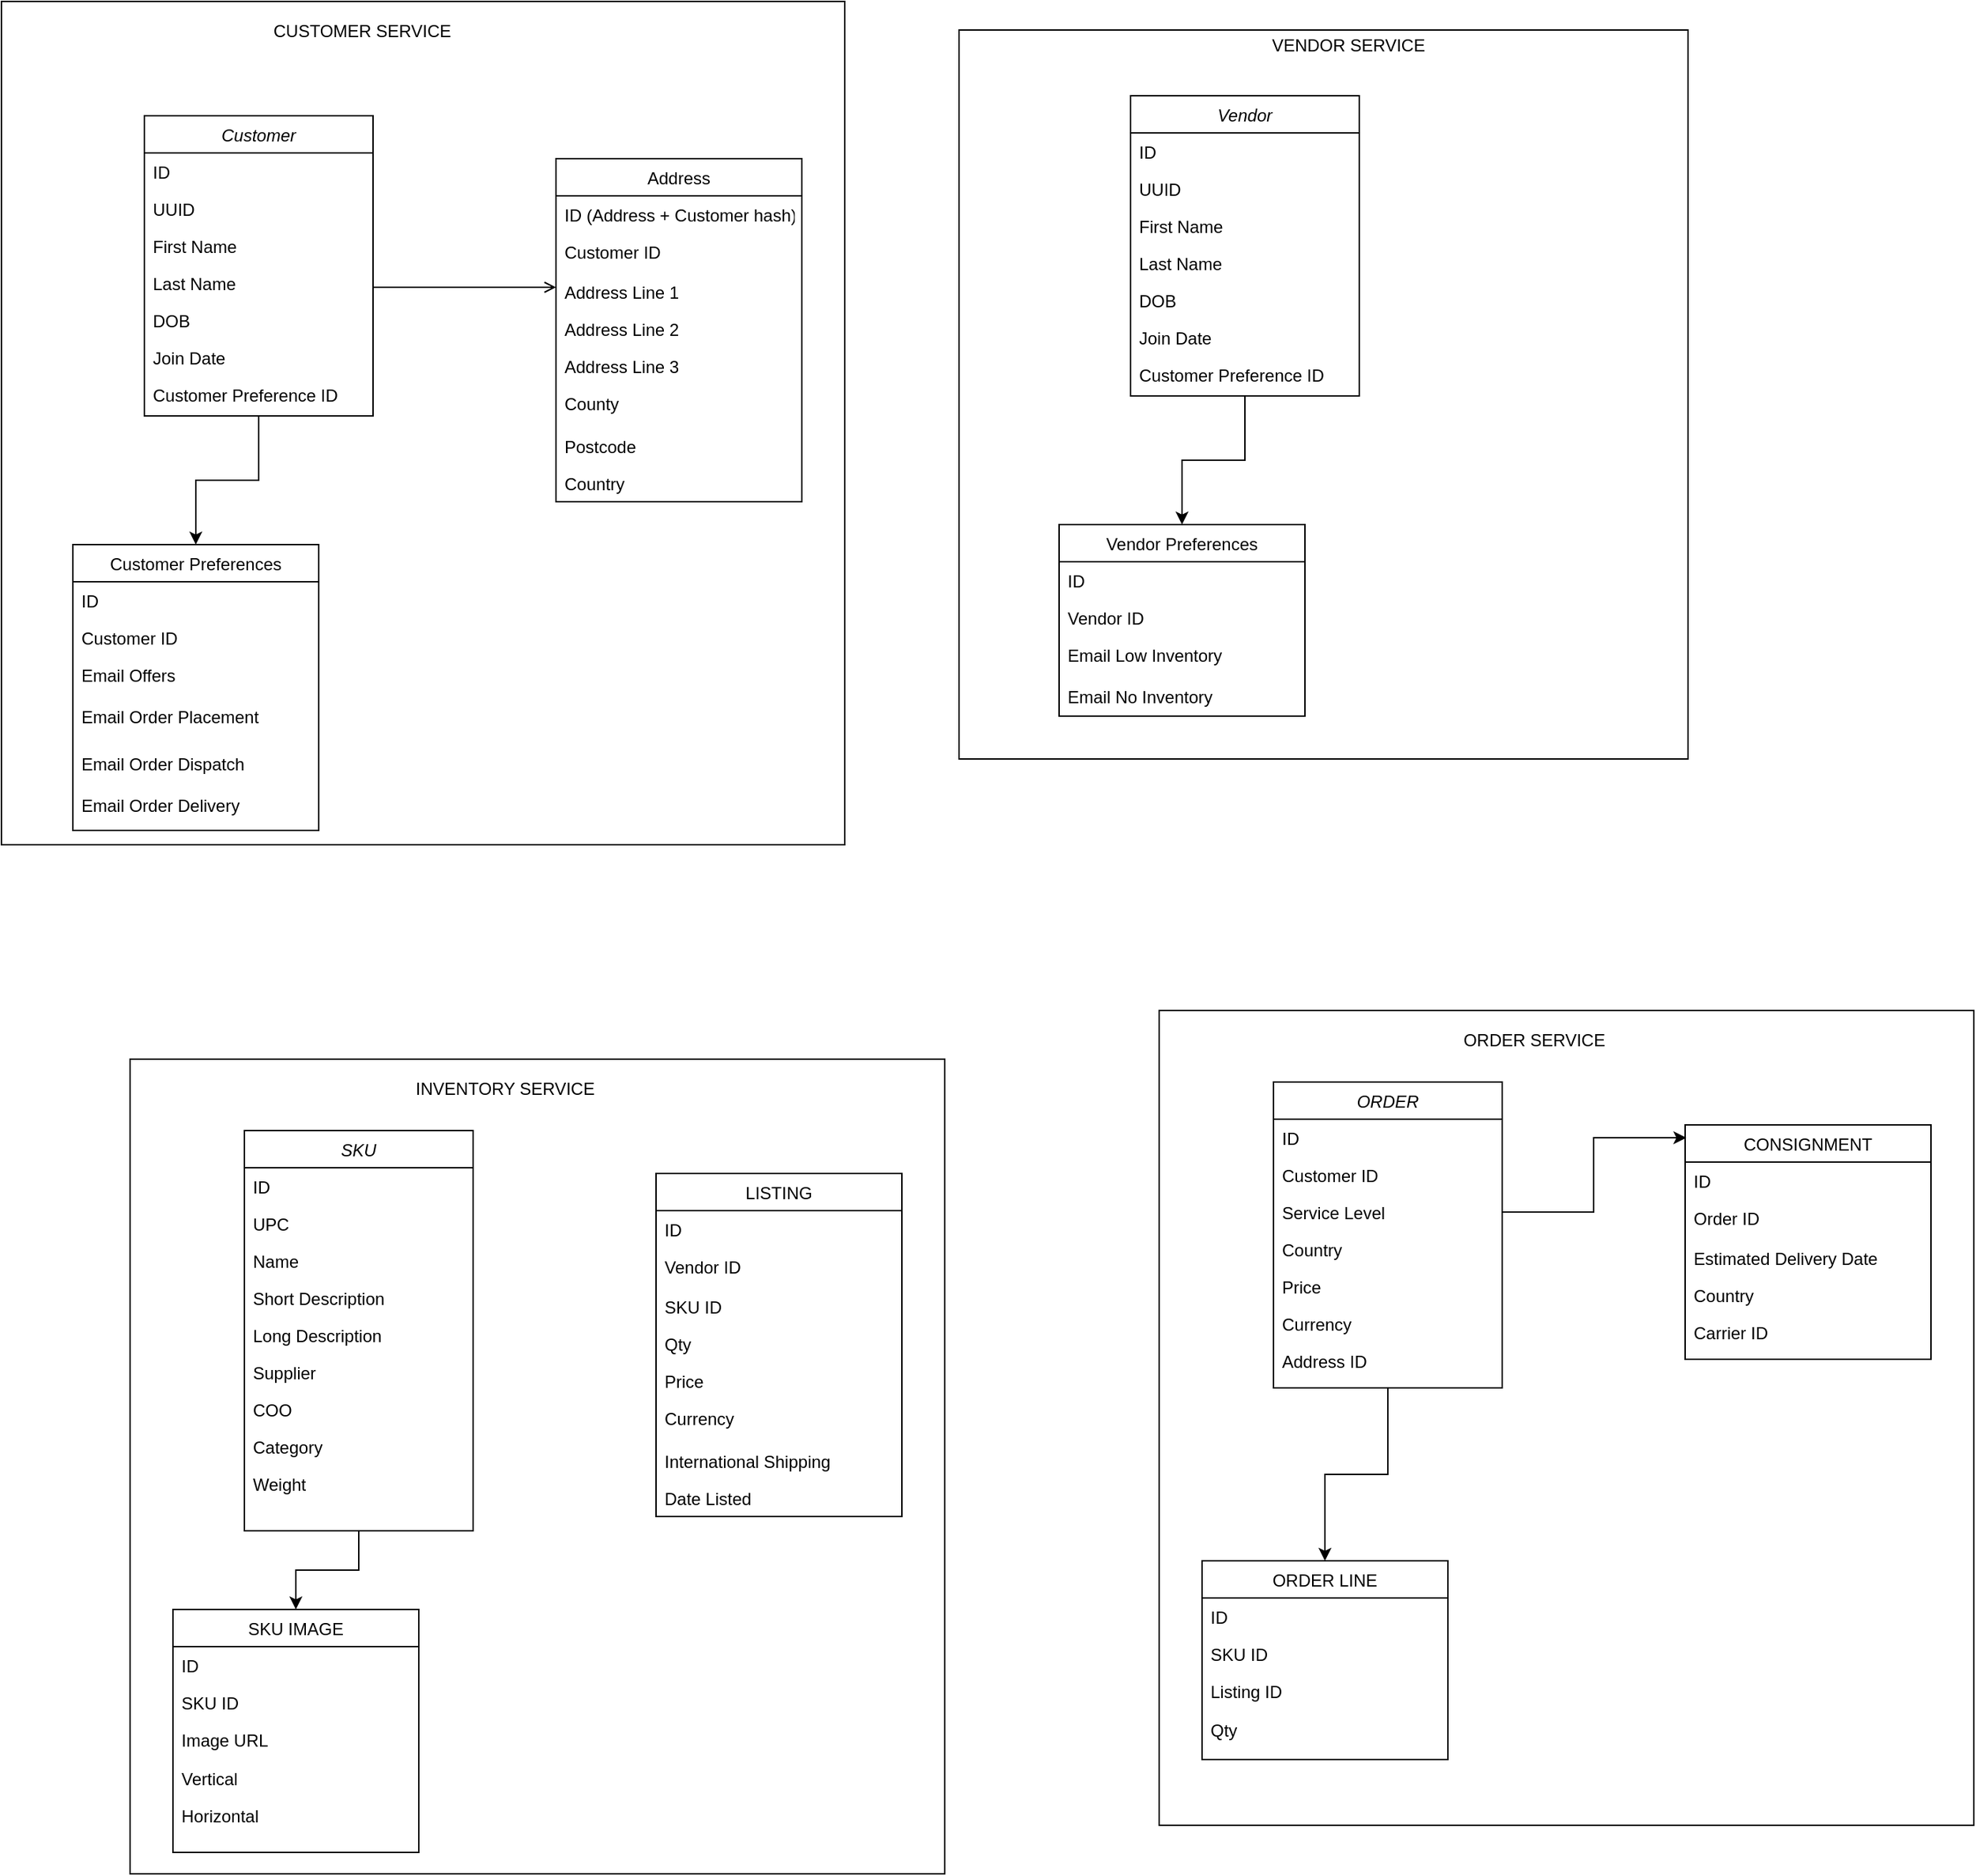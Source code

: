 <mxfile version="24.7.5">
  <diagram id="C5RBs43oDa-KdzZeNtuy" name="Page-1">
    <mxGraphModel dx="3560" dy="1845" grid="1" gridSize="10" guides="1" tooltips="1" connect="1" arrows="1" fold="1" page="1" pageScale="1" pageWidth="827" pageHeight="1169" math="0" shadow="0">
      <root>
        <mxCell id="WIyWlLk6GJQsqaUBKTNV-0" />
        <mxCell id="WIyWlLk6GJQsqaUBKTNV-1" parent="WIyWlLk6GJQsqaUBKTNV-0" />
        <mxCell id="t_oX8DEtnqY2OdEzHulY-7" value="" style="whiteSpace=wrap;html=1;aspect=fixed;" vertex="1" parent="WIyWlLk6GJQsqaUBKTNV-1">
          <mxGeometry x="120" y="10" width="590" height="590" as="geometry" />
        </mxCell>
        <mxCell id="t_oX8DEtnqY2OdEzHulY-40" style="edgeStyle=orthogonalEdgeStyle;rounded=0;orthogonalLoop=1;jettySize=auto;html=1;entryX=0.5;entryY=0;entryDx=0;entryDy=0;" edge="1" parent="WIyWlLk6GJQsqaUBKTNV-1" source="zkfFHV4jXpPFQw0GAbJ--0" target="t_oX8DEtnqY2OdEzHulY-37">
          <mxGeometry relative="1" as="geometry" />
        </mxCell>
        <mxCell id="zkfFHV4jXpPFQw0GAbJ--0" value="Customer" style="swimlane;fontStyle=2;align=center;verticalAlign=top;childLayout=stackLayout;horizontal=1;startSize=26;horizontalStack=0;resizeParent=1;resizeLast=0;collapsible=1;marginBottom=0;rounded=0;shadow=0;strokeWidth=1;" parent="WIyWlLk6GJQsqaUBKTNV-1" vertex="1">
          <mxGeometry x="220" y="90" width="160" height="210" as="geometry">
            <mxRectangle x="230" y="140" width="160" height="26" as="alternateBounds" />
          </mxGeometry>
        </mxCell>
        <mxCell id="zkfFHV4jXpPFQw0GAbJ--1" value="ID" style="text;align=left;verticalAlign=top;spacingLeft=4;spacingRight=4;overflow=hidden;rotatable=0;points=[[0,0.5],[1,0.5]];portConstraint=eastwest;" parent="zkfFHV4jXpPFQw0GAbJ--0" vertex="1">
          <mxGeometry y="26" width="160" height="26" as="geometry" />
        </mxCell>
        <mxCell id="zkfFHV4jXpPFQw0GAbJ--3" value="UUID" style="text;align=left;verticalAlign=top;spacingLeft=4;spacingRight=4;overflow=hidden;rotatable=0;points=[[0,0.5],[1,0.5]];portConstraint=eastwest;rounded=0;shadow=0;html=0;" parent="zkfFHV4jXpPFQw0GAbJ--0" vertex="1">
          <mxGeometry y="52" width="160" height="26" as="geometry" />
        </mxCell>
        <mxCell id="t_oX8DEtnqY2OdEzHulY-12" value="First Name" style="text;align=left;verticalAlign=top;spacingLeft=4;spacingRight=4;overflow=hidden;rotatable=0;points=[[0,0.5],[1,0.5]];portConstraint=eastwest;" vertex="1" parent="zkfFHV4jXpPFQw0GAbJ--0">
          <mxGeometry y="78" width="160" height="26" as="geometry" />
        </mxCell>
        <mxCell id="zkfFHV4jXpPFQw0GAbJ--5" value="Last Name" style="text;align=left;verticalAlign=top;spacingLeft=4;spacingRight=4;overflow=hidden;rotatable=0;points=[[0,0.5],[1,0.5]];portConstraint=eastwest;" parent="zkfFHV4jXpPFQw0GAbJ--0" vertex="1">
          <mxGeometry y="104" width="160" height="20" as="geometry" />
        </mxCell>
        <mxCell id="zkfFHV4jXpPFQw0GAbJ--17" value="Address" style="swimlane;fontStyle=0;align=center;verticalAlign=top;childLayout=stackLayout;horizontal=1;startSize=26;horizontalStack=0;resizeParent=1;resizeLast=0;collapsible=1;marginBottom=0;rounded=0;shadow=0;strokeWidth=1;" parent="WIyWlLk6GJQsqaUBKTNV-1" vertex="1">
          <mxGeometry x="508" y="120" width="172" height="240" as="geometry">
            <mxRectangle x="550" y="140" width="160" height="26" as="alternateBounds" />
          </mxGeometry>
        </mxCell>
        <mxCell id="t_oX8DEtnqY2OdEzHulY-8" value="ID (Address + Customer hash)" style="text;align=left;verticalAlign=top;spacingLeft=4;spacingRight=4;overflow=hidden;rotatable=0;points=[[0,0.5],[1,0.5]];portConstraint=eastwest;" vertex="1" parent="zkfFHV4jXpPFQw0GAbJ--17">
          <mxGeometry y="26" width="172" height="26" as="geometry" />
        </mxCell>
        <mxCell id="t_oX8DEtnqY2OdEzHulY-17" value="Customer ID" style="text;align=left;verticalAlign=top;spacingLeft=4;spacingRight=4;overflow=hidden;rotatable=0;points=[[0,0.5],[1,0.5]];portConstraint=eastwest;" vertex="1" parent="zkfFHV4jXpPFQw0GAbJ--17">
          <mxGeometry y="52" width="172" height="26" as="geometry" />
        </mxCell>
        <mxCell id="zkfFHV4jXpPFQw0GAbJ--26" value="" style="endArrow=open;shadow=0;strokeWidth=1;rounded=0;curved=0;endFill=1;edgeStyle=elbowEdgeStyle;elbow=vertical;" parent="WIyWlLk6GJQsqaUBKTNV-1" source="zkfFHV4jXpPFQw0GAbJ--0" target="zkfFHV4jXpPFQw0GAbJ--17" edge="1">
          <mxGeometry x="0.5" y="41" relative="1" as="geometry">
            <mxPoint x="380" y="192" as="sourcePoint" />
            <mxPoint x="540" y="192" as="targetPoint" />
            <mxPoint x="-40" y="32" as="offset" />
          </mxGeometry>
        </mxCell>
        <mxCell id="t_oX8DEtnqY2OdEzHulY-1" value="CUSTOMER SERVICE" style="text;html=1;resizable=0;points=[];;align=center;verticalAlign=middle;labelBackgroundColor=none;rounded=0;shadow=0;strokeWidth=1;fontSize=12;" vertex="1" connectable="0" parent="WIyWlLk6GJQsqaUBKTNV-1">
          <mxGeometry x="430" y="160" as="geometry">
            <mxPoint x="-58" y="-129" as="offset" />
          </mxGeometry>
        </mxCell>
        <mxCell id="t_oX8DEtnqY2OdEzHulY-10" value="Customer Preference ID" style="text;align=left;verticalAlign=top;spacingLeft=4;spacingRight=4;overflow=hidden;rotatable=0;points=[[0,0.5],[1,0.5]];portConstraint=eastwest;" vertex="1" parent="WIyWlLk6GJQsqaUBKTNV-1">
          <mxGeometry x="220" y="272" width="160" height="26" as="geometry" />
        </mxCell>
        <mxCell id="zkfFHV4jXpPFQw0GAbJ--2" value="DOB" style="text;align=left;verticalAlign=top;spacingLeft=4;spacingRight=4;overflow=hidden;rotatable=0;points=[[0,0.5],[1,0.5]];portConstraint=eastwest;rounded=0;shadow=0;html=0;" parent="WIyWlLk6GJQsqaUBKTNV-1" vertex="1">
          <mxGeometry x="220" y="220" width="160" height="26" as="geometry" />
        </mxCell>
        <mxCell id="t_oX8DEtnqY2OdEzHulY-14" value="Join Date" style="text;align=left;verticalAlign=top;spacingLeft=4;spacingRight=4;overflow=hidden;rotatable=0;points=[[0,0.5],[1,0.5]];portConstraint=eastwest;rounded=0;shadow=0;html=0;" vertex="1" parent="WIyWlLk6GJQsqaUBKTNV-1">
          <mxGeometry x="220" y="246" width="160" height="26" as="geometry" />
        </mxCell>
        <mxCell id="t_oX8DEtnqY2OdEzHulY-16" value="Address Line 1" style="text;align=left;verticalAlign=top;spacingLeft=4;spacingRight=4;overflow=hidden;rotatable=0;points=[[0,0.5],[1,0.5]];portConstraint=eastwest;" vertex="1" parent="WIyWlLk6GJQsqaUBKTNV-1">
          <mxGeometry x="508" y="200" width="172" height="26" as="geometry" />
        </mxCell>
        <mxCell id="t_oX8DEtnqY2OdEzHulY-18" value="Address Line 2" style="text;align=left;verticalAlign=top;spacingLeft=4;spacingRight=4;overflow=hidden;rotatable=0;points=[[0,0.5],[1,0.5]];portConstraint=eastwest;" vertex="1" parent="WIyWlLk6GJQsqaUBKTNV-1">
          <mxGeometry x="508" y="226" width="172" height="26" as="geometry" />
        </mxCell>
        <mxCell id="t_oX8DEtnqY2OdEzHulY-19" value="Address Line 3" style="text;align=left;verticalAlign=top;spacingLeft=4;spacingRight=4;overflow=hidden;rotatable=0;points=[[0,0.5],[1,0.5]];portConstraint=eastwest;" vertex="1" parent="WIyWlLk6GJQsqaUBKTNV-1">
          <mxGeometry x="508" y="252" width="172" height="26" as="geometry" />
        </mxCell>
        <mxCell id="t_oX8DEtnqY2OdEzHulY-20" value="County" style="text;align=left;verticalAlign=top;spacingLeft=4;spacingRight=4;overflow=hidden;rotatable=0;points=[[0,0.5],[1,0.5]];portConstraint=eastwest;" vertex="1" parent="WIyWlLk6GJQsqaUBKTNV-1">
          <mxGeometry x="508" y="278" width="172" height="26" as="geometry" />
        </mxCell>
        <mxCell id="t_oX8DEtnqY2OdEzHulY-21" value="Country" style="text;align=left;verticalAlign=top;spacingLeft=4;spacingRight=4;overflow=hidden;rotatable=0;points=[[0,0.5],[1,0.5]];portConstraint=eastwest;" vertex="1" parent="WIyWlLk6GJQsqaUBKTNV-1">
          <mxGeometry x="508" y="334" width="172" height="26" as="geometry" />
        </mxCell>
        <mxCell id="t_oX8DEtnqY2OdEzHulY-22" value="Postcode" style="text;align=left;verticalAlign=top;spacingLeft=4;spacingRight=4;overflow=hidden;rotatable=0;points=[[0,0.5],[1,0.5]];portConstraint=eastwest;" vertex="1" parent="WIyWlLk6GJQsqaUBKTNV-1">
          <mxGeometry x="508" y="308" width="172" height="26" as="geometry" />
        </mxCell>
        <mxCell id="t_oX8DEtnqY2OdEzHulY-37" value="Customer Preferences" style="swimlane;fontStyle=0;align=center;verticalAlign=top;childLayout=stackLayout;horizontal=1;startSize=26;horizontalStack=0;resizeParent=1;resizeLast=0;collapsible=1;marginBottom=0;rounded=0;shadow=0;strokeWidth=1;" vertex="1" parent="WIyWlLk6GJQsqaUBKTNV-1">
          <mxGeometry x="170" y="390" width="172" height="200" as="geometry">
            <mxRectangle x="550" y="140" width="160" height="26" as="alternateBounds" />
          </mxGeometry>
        </mxCell>
        <mxCell id="t_oX8DEtnqY2OdEzHulY-38" value="ID" style="text;align=left;verticalAlign=top;spacingLeft=4;spacingRight=4;overflow=hidden;rotatable=0;points=[[0,0.5],[1,0.5]];portConstraint=eastwest;" vertex="1" parent="t_oX8DEtnqY2OdEzHulY-37">
          <mxGeometry y="26" width="172" height="26" as="geometry" />
        </mxCell>
        <mxCell id="t_oX8DEtnqY2OdEzHulY-39" value="Customer ID" style="text;align=left;verticalAlign=top;spacingLeft=4;spacingRight=4;overflow=hidden;rotatable=0;points=[[0,0.5],[1,0.5]];portConstraint=eastwest;" vertex="1" parent="t_oX8DEtnqY2OdEzHulY-37">
          <mxGeometry y="52" width="172" height="26" as="geometry" />
        </mxCell>
        <mxCell id="t_oX8DEtnqY2OdEzHulY-41" value="Email Offers" style="text;align=left;verticalAlign=top;spacingLeft=4;spacingRight=4;overflow=hidden;rotatable=0;points=[[0,0.5],[1,0.5]];portConstraint=eastwest;" vertex="1" parent="t_oX8DEtnqY2OdEzHulY-37">
          <mxGeometry y="78" width="172" height="26" as="geometry" />
        </mxCell>
        <mxCell id="t_oX8DEtnqY2OdEzHulY-42" value="Email Order Placement" style="text;align=left;verticalAlign=top;spacingLeft=4;spacingRight=4;overflow=hidden;rotatable=0;points=[[0,0.5],[1,0.5]];portConstraint=eastwest;" vertex="1" parent="WIyWlLk6GJQsqaUBKTNV-1">
          <mxGeometry x="170" y="497" width="172" height="26" as="geometry" />
        </mxCell>
        <mxCell id="t_oX8DEtnqY2OdEzHulY-43" value="Email Order Dispatch" style="text;align=left;verticalAlign=top;spacingLeft=4;spacingRight=4;overflow=hidden;rotatable=0;points=[[0,0.5],[1,0.5]];portConstraint=eastwest;" vertex="1" parent="WIyWlLk6GJQsqaUBKTNV-1">
          <mxGeometry x="170" y="530" width="172" height="26" as="geometry" />
        </mxCell>
        <mxCell id="t_oX8DEtnqY2OdEzHulY-44" value="Email Order Delivery" style="text;align=left;verticalAlign=top;spacingLeft=4;spacingRight=4;overflow=hidden;rotatable=0;points=[[0,0.5],[1,0.5]];portConstraint=eastwest;" vertex="1" parent="WIyWlLk6GJQsqaUBKTNV-1">
          <mxGeometry x="170" y="559" width="172" height="26" as="geometry" />
        </mxCell>
        <mxCell id="t_oX8DEtnqY2OdEzHulY-45" value="" style="whiteSpace=wrap;html=1;aspect=fixed;" vertex="1" parent="WIyWlLk6GJQsqaUBKTNV-1">
          <mxGeometry x="790" y="30" width="510" height="510" as="geometry" />
        </mxCell>
        <mxCell id="t_oX8DEtnqY2OdEzHulY-46" style="edgeStyle=orthogonalEdgeStyle;rounded=0;orthogonalLoop=1;jettySize=auto;html=1;entryX=0.5;entryY=0;entryDx=0;entryDy=0;" edge="1" parent="WIyWlLk6GJQsqaUBKTNV-1" source="t_oX8DEtnqY2OdEzHulY-47" target="t_oX8DEtnqY2OdEzHulY-66">
          <mxGeometry relative="1" as="geometry" />
        </mxCell>
        <mxCell id="t_oX8DEtnqY2OdEzHulY-47" value="Vendor" style="swimlane;fontStyle=2;align=center;verticalAlign=top;childLayout=stackLayout;horizontal=1;startSize=26;horizontalStack=0;resizeParent=1;resizeLast=0;collapsible=1;marginBottom=0;rounded=0;shadow=0;strokeWidth=1;" vertex="1" parent="WIyWlLk6GJQsqaUBKTNV-1">
          <mxGeometry x="910" y="76" width="160" height="210" as="geometry">
            <mxRectangle x="230" y="140" width="160" height="26" as="alternateBounds" />
          </mxGeometry>
        </mxCell>
        <mxCell id="t_oX8DEtnqY2OdEzHulY-48" value="ID" style="text;align=left;verticalAlign=top;spacingLeft=4;spacingRight=4;overflow=hidden;rotatable=0;points=[[0,0.5],[1,0.5]];portConstraint=eastwest;" vertex="1" parent="t_oX8DEtnqY2OdEzHulY-47">
          <mxGeometry y="26" width="160" height="26" as="geometry" />
        </mxCell>
        <mxCell id="t_oX8DEtnqY2OdEzHulY-49" value="UUID" style="text;align=left;verticalAlign=top;spacingLeft=4;spacingRight=4;overflow=hidden;rotatable=0;points=[[0,0.5],[1,0.5]];portConstraint=eastwest;rounded=0;shadow=0;html=0;" vertex="1" parent="t_oX8DEtnqY2OdEzHulY-47">
          <mxGeometry y="52" width="160" height="26" as="geometry" />
        </mxCell>
        <mxCell id="t_oX8DEtnqY2OdEzHulY-50" value="First Name" style="text;align=left;verticalAlign=top;spacingLeft=4;spacingRight=4;overflow=hidden;rotatable=0;points=[[0,0.5],[1,0.5]];portConstraint=eastwest;" vertex="1" parent="t_oX8DEtnqY2OdEzHulY-47">
          <mxGeometry y="78" width="160" height="26" as="geometry" />
        </mxCell>
        <mxCell id="t_oX8DEtnqY2OdEzHulY-51" value="Last Name" style="text;align=left;verticalAlign=top;spacingLeft=4;spacingRight=4;overflow=hidden;rotatable=0;points=[[0,0.5],[1,0.5]];portConstraint=eastwest;" vertex="1" parent="t_oX8DEtnqY2OdEzHulY-47">
          <mxGeometry y="104" width="160" height="20" as="geometry" />
        </mxCell>
        <mxCell id="t_oX8DEtnqY2OdEzHulY-56" value="VENDOR SERVICE" style="text;html=1;resizable=0;points=[];;align=center;verticalAlign=middle;labelBackgroundColor=none;rounded=0;shadow=0;strokeWidth=1;fontSize=12;" vertex="1" connectable="0" parent="WIyWlLk6GJQsqaUBKTNV-1">
          <mxGeometry x="1120" y="170" as="geometry">
            <mxPoint x="-58" y="-129" as="offset" />
          </mxGeometry>
        </mxCell>
        <mxCell id="t_oX8DEtnqY2OdEzHulY-57" value="Customer Preference ID" style="text;align=left;verticalAlign=top;spacingLeft=4;spacingRight=4;overflow=hidden;rotatable=0;points=[[0,0.5],[1,0.5]];portConstraint=eastwest;" vertex="1" parent="WIyWlLk6GJQsqaUBKTNV-1">
          <mxGeometry x="910" y="258" width="160" height="26" as="geometry" />
        </mxCell>
        <mxCell id="t_oX8DEtnqY2OdEzHulY-58" value="DOB" style="text;align=left;verticalAlign=top;spacingLeft=4;spacingRight=4;overflow=hidden;rotatable=0;points=[[0,0.5],[1,0.5]];portConstraint=eastwest;rounded=0;shadow=0;html=0;" vertex="1" parent="WIyWlLk6GJQsqaUBKTNV-1">
          <mxGeometry x="910" y="206" width="160" height="26" as="geometry" />
        </mxCell>
        <mxCell id="t_oX8DEtnqY2OdEzHulY-59" value="Join Date" style="text;align=left;verticalAlign=top;spacingLeft=4;spacingRight=4;overflow=hidden;rotatable=0;points=[[0,0.5],[1,0.5]];portConstraint=eastwest;rounded=0;shadow=0;html=0;" vertex="1" parent="WIyWlLk6GJQsqaUBKTNV-1">
          <mxGeometry x="910" y="232" width="160" height="26" as="geometry" />
        </mxCell>
        <mxCell id="t_oX8DEtnqY2OdEzHulY-66" value="Vendor Preferences" style="swimlane;fontStyle=0;align=center;verticalAlign=top;childLayout=stackLayout;horizontal=1;startSize=26;horizontalStack=0;resizeParent=1;resizeLast=0;collapsible=1;marginBottom=0;rounded=0;shadow=0;strokeWidth=1;" vertex="1" parent="WIyWlLk6GJQsqaUBKTNV-1">
          <mxGeometry x="860" y="376" width="172" height="134" as="geometry">
            <mxRectangle x="550" y="140" width="160" height="26" as="alternateBounds" />
          </mxGeometry>
        </mxCell>
        <mxCell id="t_oX8DEtnqY2OdEzHulY-67" value="ID" style="text;align=left;verticalAlign=top;spacingLeft=4;spacingRight=4;overflow=hidden;rotatable=0;points=[[0,0.5],[1,0.5]];portConstraint=eastwest;" vertex="1" parent="t_oX8DEtnqY2OdEzHulY-66">
          <mxGeometry y="26" width="172" height="26" as="geometry" />
        </mxCell>
        <mxCell id="t_oX8DEtnqY2OdEzHulY-68" value="Vendor ID" style="text;align=left;verticalAlign=top;spacingLeft=4;spacingRight=4;overflow=hidden;rotatable=0;points=[[0,0.5],[1,0.5]];portConstraint=eastwest;" vertex="1" parent="t_oX8DEtnqY2OdEzHulY-66">
          <mxGeometry y="52" width="172" height="26" as="geometry" />
        </mxCell>
        <mxCell id="t_oX8DEtnqY2OdEzHulY-69" value="Email Low Inventory" style="text;align=left;verticalAlign=top;spacingLeft=4;spacingRight=4;overflow=hidden;rotatable=0;points=[[0,0.5],[1,0.5]];portConstraint=eastwest;" vertex="1" parent="t_oX8DEtnqY2OdEzHulY-66">
          <mxGeometry y="78" width="172" height="26" as="geometry" />
        </mxCell>
        <mxCell id="t_oX8DEtnqY2OdEzHulY-70" value="Email No Inventory" style="text;align=left;verticalAlign=top;spacingLeft=4;spacingRight=4;overflow=hidden;rotatable=0;points=[[0,0.5],[1,0.5]];portConstraint=eastwest;" vertex="1" parent="WIyWlLk6GJQsqaUBKTNV-1">
          <mxGeometry x="860" y="483" width="172" height="26" as="geometry" />
        </mxCell>
        <mxCell id="t_oX8DEtnqY2OdEzHulY-73" value="" style="whiteSpace=wrap;html=1;aspect=fixed;" vertex="1" parent="WIyWlLk6GJQsqaUBKTNV-1">
          <mxGeometry x="210" y="750" width="570" height="570" as="geometry" />
        </mxCell>
        <mxCell id="t_oX8DEtnqY2OdEzHulY-74" style="edgeStyle=orthogonalEdgeStyle;rounded=0;orthogonalLoop=1;jettySize=auto;html=1;entryX=0.5;entryY=0;entryDx=0;entryDy=0;" edge="1" parent="WIyWlLk6GJQsqaUBKTNV-1" source="t_oX8DEtnqY2OdEzHulY-75" target="t_oX8DEtnqY2OdEzHulY-94">
          <mxGeometry relative="1" as="geometry" />
        </mxCell>
        <mxCell id="t_oX8DEtnqY2OdEzHulY-75" value="SKU" style="swimlane;fontStyle=2;align=center;verticalAlign=top;childLayout=stackLayout;horizontal=1;startSize=26;horizontalStack=0;resizeParent=1;resizeLast=0;collapsible=1;marginBottom=0;rounded=0;shadow=0;strokeWidth=1;" vertex="1" parent="WIyWlLk6GJQsqaUBKTNV-1">
          <mxGeometry x="290" y="800" width="160" height="280" as="geometry">
            <mxRectangle x="230" y="140" width="160" height="26" as="alternateBounds" />
          </mxGeometry>
        </mxCell>
        <mxCell id="t_oX8DEtnqY2OdEzHulY-76" value="ID" style="text;align=left;verticalAlign=top;spacingLeft=4;spacingRight=4;overflow=hidden;rotatable=0;points=[[0,0.5],[1,0.5]];portConstraint=eastwest;" vertex="1" parent="t_oX8DEtnqY2OdEzHulY-75">
          <mxGeometry y="26" width="160" height="26" as="geometry" />
        </mxCell>
        <mxCell id="t_oX8DEtnqY2OdEzHulY-77" value="UPC" style="text;align=left;verticalAlign=top;spacingLeft=4;spacingRight=4;overflow=hidden;rotatable=0;points=[[0,0.5],[1,0.5]];portConstraint=eastwest;rounded=0;shadow=0;html=0;" vertex="1" parent="t_oX8DEtnqY2OdEzHulY-75">
          <mxGeometry y="52" width="160" height="26" as="geometry" />
        </mxCell>
        <mxCell id="t_oX8DEtnqY2OdEzHulY-78" value="Name" style="text;align=left;verticalAlign=top;spacingLeft=4;spacingRight=4;overflow=hidden;rotatable=0;points=[[0,0.5],[1,0.5]];portConstraint=eastwest;" vertex="1" parent="t_oX8DEtnqY2OdEzHulY-75">
          <mxGeometry y="78" width="160" height="26" as="geometry" />
        </mxCell>
        <mxCell id="t_oX8DEtnqY2OdEzHulY-79" value="Short Description" style="text;align=left;verticalAlign=top;spacingLeft=4;spacingRight=4;overflow=hidden;rotatable=0;points=[[0,0.5],[1,0.5]];portConstraint=eastwest;" vertex="1" parent="t_oX8DEtnqY2OdEzHulY-75">
          <mxGeometry y="104" width="160" height="20" as="geometry" />
        </mxCell>
        <mxCell id="t_oX8DEtnqY2OdEzHulY-80" value="LISTING" style="swimlane;fontStyle=0;align=center;verticalAlign=top;childLayout=stackLayout;horizontal=1;startSize=26;horizontalStack=0;resizeParent=1;resizeLast=0;collapsible=1;marginBottom=0;rounded=0;shadow=0;strokeWidth=1;" vertex="1" parent="WIyWlLk6GJQsqaUBKTNV-1">
          <mxGeometry x="578" y="830" width="172" height="240" as="geometry">
            <mxRectangle x="550" y="140" width="160" height="26" as="alternateBounds" />
          </mxGeometry>
        </mxCell>
        <mxCell id="t_oX8DEtnqY2OdEzHulY-81" value="ID" style="text;align=left;verticalAlign=top;spacingLeft=4;spacingRight=4;overflow=hidden;rotatable=0;points=[[0,0.5],[1,0.5]];portConstraint=eastwest;" vertex="1" parent="t_oX8DEtnqY2OdEzHulY-80">
          <mxGeometry y="26" width="172" height="26" as="geometry" />
        </mxCell>
        <mxCell id="t_oX8DEtnqY2OdEzHulY-82" value="Vendor ID" style="text;align=left;verticalAlign=top;spacingLeft=4;spacingRight=4;overflow=hidden;rotatable=0;points=[[0,0.5],[1,0.5]];portConstraint=eastwest;" vertex="1" parent="t_oX8DEtnqY2OdEzHulY-80">
          <mxGeometry y="52" width="172" height="26" as="geometry" />
        </mxCell>
        <mxCell id="t_oX8DEtnqY2OdEzHulY-84" value="INVENTORY SERVICE" style="text;html=1;resizable=0;points=[];;align=center;verticalAlign=middle;labelBackgroundColor=none;rounded=0;shadow=0;strokeWidth=1;fontSize=12;" vertex="1" connectable="0" parent="WIyWlLk6GJQsqaUBKTNV-1">
          <mxGeometry x="530" y="900" as="geometry">
            <mxPoint x="-58" y="-129" as="offset" />
          </mxGeometry>
        </mxCell>
        <mxCell id="t_oX8DEtnqY2OdEzHulY-85" value="COO" style="text;align=left;verticalAlign=top;spacingLeft=4;spacingRight=4;overflow=hidden;rotatable=0;points=[[0,0.5],[1,0.5]];portConstraint=eastwest;" vertex="1" parent="WIyWlLk6GJQsqaUBKTNV-1">
          <mxGeometry x="290" y="982" width="160" height="26" as="geometry" />
        </mxCell>
        <mxCell id="t_oX8DEtnqY2OdEzHulY-86" value="Long Description" style="text;align=left;verticalAlign=top;spacingLeft=4;spacingRight=4;overflow=hidden;rotatable=0;points=[[0,0.5],[1,0.5]];portConstraint=eastwest;rounded=0;shadow=0;html=0;" vertex="1" parent="WIyWlLk6GJQsqaUBKTNV-1">
          <mxGeometry x="290" y="930" width="160" height="26" as="geometry" />
        </mxCell>
        <mxCell id="t_oX8DEtnqY2OdEzHulY-87" value="Supplier" style="text;align=left;verticalAlign=top;spacingLeft=4;spacingRight=4;overflow=hidden;rotatable=0;points=[[0,0.5],[1,0.5]];portConstraint=eastwest;rounded=0;shadow=0;html=0;" vertex="1" parent="WIyWlLk6GJQsqaUBKTNV-1">
          <mxGeometry x="290" y="956" width="160" height="26" as="geometry" />
        </mxCell>
        <mxCell id="t_oX8DEtnqY2OdEzHulY-88" value="SKU ID" style="text;align=left;verticalAlign=top;spacingLeft=4;spacingRight=4;overflow=hidden;rotatable=0;points=[[0,0.5],[1,0.5]];portConstraint=eastwest;" vertex="1" parent="WIyWlLk6GJQsqaUBKTNV-1">
          <mxGeometry x="578" y="910" width="172" height="26" as="geometry" />
        </mxCell>
        <mxCell id="t_oX8DEtnqY2OdEzHulY-89" value="Qty" style="text;align=left;verticalAlign=top;spacingLeft=4;spacingRight=4;overflow=hidden;rotatable=0;points=[[0,0.5],[1,0.5]];portConstraint=eastwest;" vertex="1" parent="WIyWlLk6GJQsqaUBKTNV-1">
          <mxGeometry x="578" y="936" width="172" height="26" as="geometry" />
        </mxCell>
        <mxCell id="t_oX8DEtnqY2OdEzHulY-90" value="Price" style="text;align=left;verticalAlign=top;spacingLeft=4;spacingRight=4;overflow=hidden;rotatable=0;points=[[0,0.5],[1,0.5]];portConstraint=eastwest;" vertex="1" parent="WIyWlLk6GJQsqaUBKTNV-1">
          <mxGeometry x="578" y="962" width="172" height="26" as="geometry" />
        </mxCell>
        <mxCell id="t_oX8DEtnqY2OdEzHulY-91" value="Currency" style="text;align=left;verticalAlign=top;spacingLeft=4;spacingRight=4;overflow=hidden;rotatable=0;points=[[0,0.5],[1,0.5]];portConstraint=eastwest;" vertex="1" parent="WIyWlLk6GJQsqaUBKTNV-1">
          <mxGeometry x="578" y="988" width="172" height="26" as="geometry" />
        </mxCell>
        <mxCell id="t_oX8DEtnqY2OdEzHulY-92" value="Date Listed" style="text;align=left;verticalAlign=top;spacingLeft=4;spacingRight=4;overflow=hidden;rotatable=0;points=[[0,0.5],[1,0.5]];portConstraint=eastwest;" vertex="1" parent="WIyWlLk6GJQsqaUBKTNV-1">
          <mxGeometry x="578" y="1044" width="172" height="26" as="geometry" />
        </mxCell>
        <mxCell id="t_oX8DEtnqY2OdEzHulY-93" value="International Shipping" style="text;align=left;verticalAlign=top;spacingLeft=4;spacingRight=4;overflow=hidden;rotatable=0;points=[[0,0.5],[1,0.5]];portConstraint=eastwest;" vertex="1" parent="WIyWlLk6GJQsqaUBKTNV-1">
          <mxGeometry x="578" y="1018" width="172" height="26" as="geometry" />
        </mxCell>
        <mxCell id="t_oX8DEtnqY2OdEzHulY-94" value="SKU IMAGE" style="swimlane;fontStyle=0;align=center;verticalAlign=top;childLayout=stackLayout;horizontal=1;startSize=26;horizontalStack=0;resizeParent=1;resizeLast=0;collapsible=1;marginBottom=0;rounded=0;shadow=0;strokeWidth=1;" vertex="1" parent="WIyWlLk6GJQsqaUBKTNV-1">
          <mxGeometry x="240" y="1135" width="172" height="170" as="geometry">
            <mxRectangle x="550" y="140" width="160" height="26" as="alternateBounds" />
          </mxGeometry>
        </mxCell>
        <mxCell id="t_oX8DEtnqY2OdEzHulY-95" value="ID" style="text;align=left;verticalAlign=top;spacingLeft=4;spacingRight=4;overflow=hidden;rotatable=0;points=[[0,0.5],[1,0.5]];portConstraint=eastwest;" vertex="1" parent="t_oX8DEtnqY2OdEzHulY-94">
          <mxGeometry y="26" width="172" height="26" as="geometry" />
        </mxCell>
        <mxCell id="t_oX8DEtnqY2OdEzHulY-96" value="SKU ID" style="text;align=left;verticalAlign=top;spacingLeft=4;spacingRight=4;overflow=hidden;rotatable=0;points=[[0,0.5],[1,0.5]];portConstraint=eastwest;" vertex="1" parent="t_oX8DEtnqY2OdEzHulY-94">
          <mxGeometry y="52" width="172" height="26" as="geometry" />
        </mxCell>
        <mxCell id="t_oX8DEtnqY2OdEzHulY-97" value="Image URL" style="text;align=left;verticalAlign=top;spacingLeft=4;spacingRight=4;overflow=hidden;rotatable=0;points=[[0,0.5],[1,0.5]];portConstraint=eastwest;" vertex="1" parent="t_oX8DEtnqY2OdEzHulY-94">
          <mxGeometry y="78" width="172" height="26" as="geometry" />
        </mxCell>
        <mxCell id="t_oX8DEtnqY2OdEzHulY-98" value="Horizontal" style="text;align=left;verticalAlign=top;spacingLeft=4;spacingRight=4;overflow=hidden;rotatable=0;points=[[0,0.5],[1,0.5]];portConstraint=eastwest;" vertex="1" parent="WIyWlLk6GJQsqaUBKTNV-1">
          <mxGeometry x="240" y="1266" width="172" height="26" as="geometry" />
        </mxCell>
        <mxCell id="t_oX8DEtnqY2OdEzHulY-99" value="Vertical" style="text;align=left;verticalAlign=top;spacingLeft=4;spacingRight=4;overflow=hidden;rotatable=0;points=[[0,0.5],[1,0.5]];portConstraint=eastwest;" vertex="1" parent="WIyWlLk6GJQsqaUBKTNV-1">
          <mxGeometry x="240" y="1240" width="172" height="26" as="geometry" />
        </mxCell>
        <mxCell id="t_oX8DEtnqY2OdEzHulY-101" value="Category" style="text;align=left;verticalAlign=top;spacingLeft=4;spacingRight=4;overflow=hidden;rotatable=0;points=[[0,0.5],[1,0.5]];portConstraint=eastwest;" vertex="1" parent="WIyWlLk6GJQsqaUBKTNV-1">
          <mxGeometry x="290" y="1008" width="160" height="26" as="geometry" />
        </mxCell>
        <mxCell id="t_oX8DEtnqY2OdEzHulY-102" value="Weight" style="text;align=left;verticalAlign=top;spacingLeft=4;spacingRight=4;overflow=hidden;rotatable=0;points=[[0,0.5],[1,0.5]];portConstraint=eastwest;" vertex="1" parent="WIyWlLk6GJQsqaUBKTNV-1">
          <mxGeometry x="290" y="1034" width="160" height="26" as="geometry" />
        </mxCell>
        <mxCell id="t_oX8DEtnqY2OdEzHulY-103" value="" style="whiteSpace=wrap;html=1;aspect=fixed;" vertex="1" parent="WIyWlLk6GJQsqaUBKTNV-1">
          <mxGeometry x="930" y="716" width="570" height="570" as="geometry" />
        </mxCell>
        <mxCell id="t_oX8DEtnqY2OdEzHulY-104" style="edgeStyle=orthogonalEdgeStyle;rounded=0;orthogonalLoop=1;jettySize=auto;html=1;entryX=0.5;entryY=0;entryDx=0;entryDy=0;" edge="1" parent="WIyWlLk6GJQsqaUBKTNV-1" source="t_oX8DEtnqY2OdEzHulY-105" target="t_oX8DEtnqY2OdEzHulY-123">
          <mxGeometry relative="1" as="geometry" />
        </mxCell>
        <mxCell id="t_oX8DEtnqY2OdEzHulY-105" value="ORDER" style="swimlane;fontStyle=2;align=center;verticalAlign=top;childLayout=stackLayout;horizontal=1;startSize=26;horizontalStack=0;resizeParent=1;resizeLast=0;collapsible=1;marginBottom=0;rounded=0;shadow=0;strokeWidth=1;" vertex="1" parent="WIyWlLk6GJQsqaUBKTNV-1">
          <mxGeometry x="1010" y="766" width="160" height="214" as="geometry">
            <mxRectangle x="230" y="140" width="160" height="26" as="alternateBounds" />
          </mxGeometry>
        </mxCell>
        <mxCell id="t_oX8DEtnqY2OdEzHulY-106" value="ID" style="text;align=left;verticalAlign=top;spacingLeft=4;spacingRight=4;overflow=hidden;rotatable=0;points=[[0,0.5],[1,0.5]];portConstraint=eastwest;" vertex="1" parent="t_oX8DEtnqY2OdEzHulY-105">
          <mxGeometry y="26" width="160" height="26" as="geometry" />
        </mxCell>
        <mxCell id="t_oX8DEtnqY2OdEzHulY-107" value="Customer ID" style="text;align=left;verticalAlign=top;spacingLeft=4;spacingRight=4;overflow=hidden;rotatable=0;points=[[0,0.5],[1,0.5]];portConstraint=eastwest;rounded=0;shadow=0;html=0;" vertex="1" parent="t_oX8DEtnqY2OdEzHulY-105">
          <mxGeometry y="52" width="160" height="26" as="geometry" />
        </mxCell>
        <mxCell id="t_oX8DEtnqY2OdEzHulY-108" value="Service Level" style="text;align=left;verticalAlign=top;spacingLeft=4;spacingRight=4;overflow=hidden;rotatable=0;points=[[0,0.5],[1,0.5]];portConstraint=eastwest;" vertex="1" parent="t_oX8DEtnqY2OdEzHulY-105">
          <mxGeometry y="78" width="160" height="26" as="geometry" />
        </mxCell>
        <mxCell id="t_oX8DEtnqY2OdEzHulY-109" value="Country" style="text;align=left;verticalAlign=top;spacingLeft=4;spacingRight=4;overflow=hidden;rotatable=0;points=[[0,0.5],[1,0.5]];portConstraint=eastwest;" vertex="1" parent="t_oX8DEtnqY2OdEzHulY-105">
          <mxGeometry y="104" width="160" height="20" as="geometry" />
        </mxCell>
        <mxCell id="t_oX8DEtnqY2OdEzHulY-110" value="CONSIGNMENT" style="swimlane;fontStyle=0;align=center;verticalAlign=top;childLayout=stackLayout;horizontal=1;startSize=26;horizontalStack=0;resizeParent=1;resizeLast=0;collapsible=1;marginBottom=0;rounded=0;shadow=0;strokeWidth=1;" vertex="1" parent="WIyWlLk6GJQsqaUBKTNV-1">
          <mxGeometry x="1298" y="796" width="172" height="164" as="geometry">
            <mxRectangle x="550" y="140" width="160" height="26" as="alternateBounds" />
          </mxGeometry>
        </mxCell>
        <mxCell id="t_oX8DEtnqY2OdEzHulY-111" value="ID" style="text;align=left;verticalAlign=top;spacingLeft=4;spacingRight=4;overflow=hidden;rotatable=0;points=[[0,0.5],[1,0.5]];portConstraint=eastwest;" vertex="1" parent="t_oX8DEtnqY2OdEzHulY-110">
          <mxGeometry y="26" width="172" height="26" as="geometry" />
        </mxCell>
        <mxCell id="t_oX8DEtnqY2OdEzHulY-112" value="Order ID" style="text;align=left;verticalAlign=top;spacingLeft=4;spacingRight=4;overflow=hidden;rotatable=0;points=[[0,0.5],[1,0.5]];portConstraint=eastwest;" vertex="1" parent="t_oX8DEtnqY2OdEzHulY-110">
          <mxGeometry y="52" width="172" height="26" as="geometry" />
        </mxCell>
        <mxCell id="t_oX8DEtnqY2OdEzHulY-113" value="ORDER SERVICE" style="text;html=1;resizable=0;points=[];;align=center;verticalAlign=middle;labelBackgroundColor=none;rounded=0;shadow=0;strokeWidth=1;fontSize=12;" vertex="1" connectable="0" parent="WIyWlLk6GJQsqaUBKTNV-1">
          <mxGeometry x="1250" y="866" as="geometry">
            <mxPoint x="-58" y="-129" as="offset" />
          </mxGeometry>
        </mxCell>
        <mxCell id="t_oX8DEtnqY2OdEzHulY-114" value="Address ID" style="text;align=left;verticalAlign=top;spacingLeft=4;spacingRight=4;overflow=hidden;rotatable=0;points=[[0,0.5],[1,0.5]];portConstraint=eastwest;" vertex="1" parent="WIyWlLk6GJQsqaUBKTNV-1">
          <mxGeometry x="1010" y="948" width="160" height="26" as="geometry" />
        </mxCell>
        <mxCell id="t_oX8DEtnqY2OdEzHulY-115" value="Price" style="text;align=left;verticalAlign=top;spacingLeft=4;spacingRight=4;overflow=hidden;rotatable=0;points=[[0,0.5],[1,0.5]];portConstraint=eastwest;rounded=0;shadow=0;html=0;" vertex="1" parent="WIyWlLk6GJQsqaUBKTNV-1">
          <mxGeometry x="1010" y="896" width="160" height="26" as="geometry" />
        </mxCell>
        <mxCell id="t_oX8DEtnqY2OdEzHulY-116" value="Currency" style="text;align=left;verticalAlign=top;spacingLeft=4;spacingRight=4;overflow=hidden;rotatable=0;points=[[0,0.5],[1,0.5]];portConstraint=eastwest;rounded=0;shadow=0;html=0;" vertex="1" parent="WIyWlLk6GJQsqaUBKTNV-1">
          <mxGeometry x="1010" y="922" width="160" height="26" as="geometry" />
        </mxCell>
        <mxCell id="t_oX8DEtnqY2OdEzHulY-117" value="Estimated Delivery Date" style="text;align=left;verticalAlign=top;spacingLeft=4;spacingRight=4;overflow=hidden;rotatable=0;points=[[0,0.5],[1,0.5]];portConstraint=eastwest;" vertex="1" parent="WIyWlLk6GJQsqaUBKTNV-1">
          <mxGeometry x="1298" y="876" width="172" height="26" as="geometry" />
        </mxCell>
        <mxCell id="t_oX8DEtnqY2OdEzHulY-118" value="Country" style="text;align=left;verticalAlign=top;spacingLeft=4;spacingRight=4;overflow=hidden;rotatable=0;points=[[0,0.5],[1,0.5]];portConstraint=eastwest;" vertex="1" parent="WIyWlLk6GJQsqaUBKTNV-1">
          <mxGeometry x="1298" y="902" width="172" height="26" as="geometry" />
        </mxCell>
        <mxCell id="t_oX8DEtnqY2OdEzHulY-119" value="Carrier ID" style="text;align=left;verticalAlign=top;spacingLeft=4;spacingRight=4;overflow=hidden;rotatable=0;points=[[0,0.5],[1,0.5]];portConstraint=eastwest;" vertex="1" parent="WIyWlLk6GJQsqaUBKTNV-1">
          <mxGeometry x="1298" y="928" width="172" height="26" as="geometry" />
        </mxCell>
        <mxCell id="t_oX8DEtnqY2OdEzHulY-123" value="ORDER LINE" style="swimlane;fontStyle=0;align=center;verticalAlign=top;childLayout=stackLayout;horizontal=1;startSize=26;horizontalStack=0;resizeParent=1;resizeLast=0;collapsible=1;marginBottom=0;rounded=0;shadow=0;strokeWidth=1;" vertex="1" parent="WIyWlLk6GJQsqaUBKTNV-1">
          <mxGeometry x="960" y="1101" width="172" height="139" as="geometry">
            <mxRectangle x="550" y="140" width="160" height="26" as="alternateBounds" />
          </mxGeometry>
        </mxCell>
        <mxCell id="t_oX8DEtnqY2OdEzHulY-124" value="ID" style="text;align=left;verticalAlign=top;spacingLeft=4;spacingRight=4;overflow=hidden;rotatable=0;points=[[0,0.5],[1,0.5]];portConstraint=eastwest;" vertex="1" parent="t_oX8DEtnqY2OdEzHulY-123">
          <mxGeometry y="26" width="172" height="26" as="geometry" />
        </mxCell>
        <mxCell id="t_oX8DEtnqY2OdEzHulY-125" value="SKU ID" style="text;align=left;verticalAlign=top;spacingLeft=4;spacingRight=4;overflow=hidden;rotatable=0;points=[[0,0.5],[1,0.5]];portConstraint=eastwest;" vertex="1" parent="t_oX8DEtnqY2OdEzHulY-123">
          <mxGeometry y="52" width="172" height="26" as="geometry" />
        </mxCell>
        <mxCell id="t_oX8DEtnqY2OdEzHulY-126" value="Listing ID" style="text;align=left;verticalAlign=top;spacingLeft=4;spacingRight=4;overflow=hidden;rotatable=0;points=[[0,0.5],[1,0.5]];portConstraint=eastwest;" vertex="1" parent="t_oX8DEtnqY2OdEzHulY-123">
          <mxGeometry y="78" width="172" height="26" as="geometry" />
        </mxCell>
        <mxCell id="t_oX8DEtnqY2OdEzHulY-128" value="Qty" style="text;align=left;verticalAlign=top;spacingLeft=4;spacingRight=4;overflow=hidden;rotatable=0;points=[[0,0.5],[1,0.5]];portConstraint=eastwest;" vertex="1" parent="WIyWlLk6GJQsqaUBKTNV-1">
          <mxGeometry x="960" y="1206" width="172" height="26" as="geometry" />
        </mxCell>
        <mxCell id="t_oX8DEtnqY2OdEzHulY-131" style="edgeStyle=orthogonalEdgeStyle;rounded=0;orthogonalLoop=1;jettySize=auto;html=1;exitX=1;exitY=0.5;exitDx=0;exitDy=0;entryX=0.005;entryY=0.055;entryDx=0;entryDy=0;entryPerimeter=0;" edge="1" parent="WIyWlLk6GJQsqaUBKTNV-1" source="t_oX8DEtnqY2OdEzHulY-108" target="t_oX8DEtnqY2OdEzHulY-110">
          <mxGeometry relative="1" as="geometry" />
        </mxCell>
      </root>
    </mxGraphModel>
  </diagram>
</mxfile>
